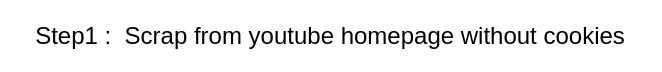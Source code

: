 <mxfile>
    <diagram id="5ApNW-MldRX7VnLdcqSf" name="Page-1">
        <mxGraphModel dx="377" dy="206" grid="0" gridSize="10" guides="1" tooltips="1" connect="1" arrows="1" fold="1" page="0" pageScale="1" pageWidth="827" pageHeight="1169" math="0" shadow="0">
            <root>
                <mxCell id="0"/>
                <mxCell id="1" parent="0"/>
                <mxCell id="3" value="Step1 :&amp;nbsp; Scrap from youtube homepage without cookies&lt;br&gt;" style="text;strokeColor=none;fillColor=none;html=1;align=center;verticalAlign=middle;whiteSpace=wrap;rounded=0;" vertex="1" parent="1">
                    <mxGeometry x="102" y="2" width="330" height="35" as="geometry"/>
                </mxCell>
            </root>
        </mxGraphModel>
    </diagram>
</mxfile>